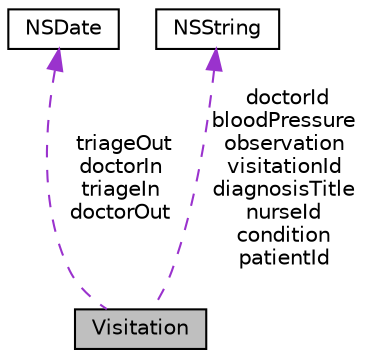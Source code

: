 digraph G
{
  edge [fontname="Helvetica",fontsize="10",labelfontname="Helvetica",labelfontsize="10"];
  node [fontname="Helvetica",fontsize="10",shape=record];
  Node1 [label="Visitation",height=0.2,width=0.4,color="black", fillcolor="grey75", style="filled" fontcolor="black"];
  Node2 -> Node1 [dir="back",color="darkorchid3",fontsize="10",style="dashed",label=" triageOut\ndoctorIn\ntriageIn\ndoctorOut" ,fontname="Helvetica"];
  Node2 [label="NSDate",height=0.2,width=0.4,color="black", fillcolor="white", style="filled",URL="$class_n_s_date.html"];
  Node3 -> Node1 [dir="back",color="darkorchid3",fontsize="10",style="dashed",label=" doctorId\nbloodPressure\nobservation\nvisitationId\ndiagnosisTitle\nnurseId\ncondition\npatientId" ,fontname="Helvetica"];
  Node3 [label="NSString",height=0.2,width=0.4,color="black", fillcolor="white", style="filled",URL="$class_n_s_string.html"];
}
